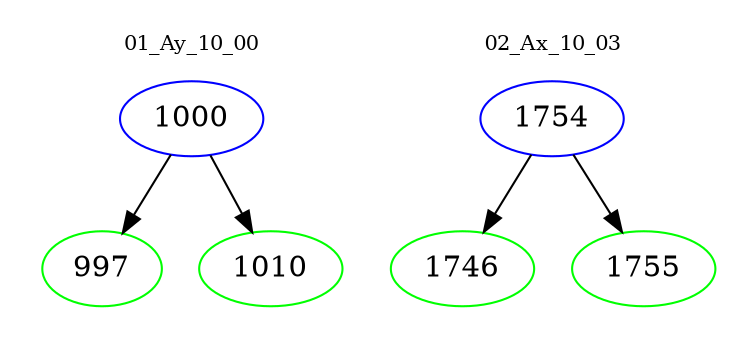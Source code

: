 digraph{
subgraph cluster_0 {
color = white
label = "01_Ay_10_00";
fontsize=10;
T0_1000 [label="1000", color="blue"]
T0_1000 -> T0_997 [color="black"]
T0_997 [label="997", color="green"]
T0_1000 -> T0_1010 [color="black"]
T0_1010 [label="1010", color="green"]
}
subgraph cluster_1 {
color = white
label = "02_Ax_10_03";
fontsize=10;
T1_1754 [label="1754", color="blue"]
T1_1754 -> T1_1746 [color="black"]
T1_1746 [label="1746", color="green"]
T1_1754 -> T1_1755 [color="black"]
T1_1755 [label="1755", color="green"]
}
}
